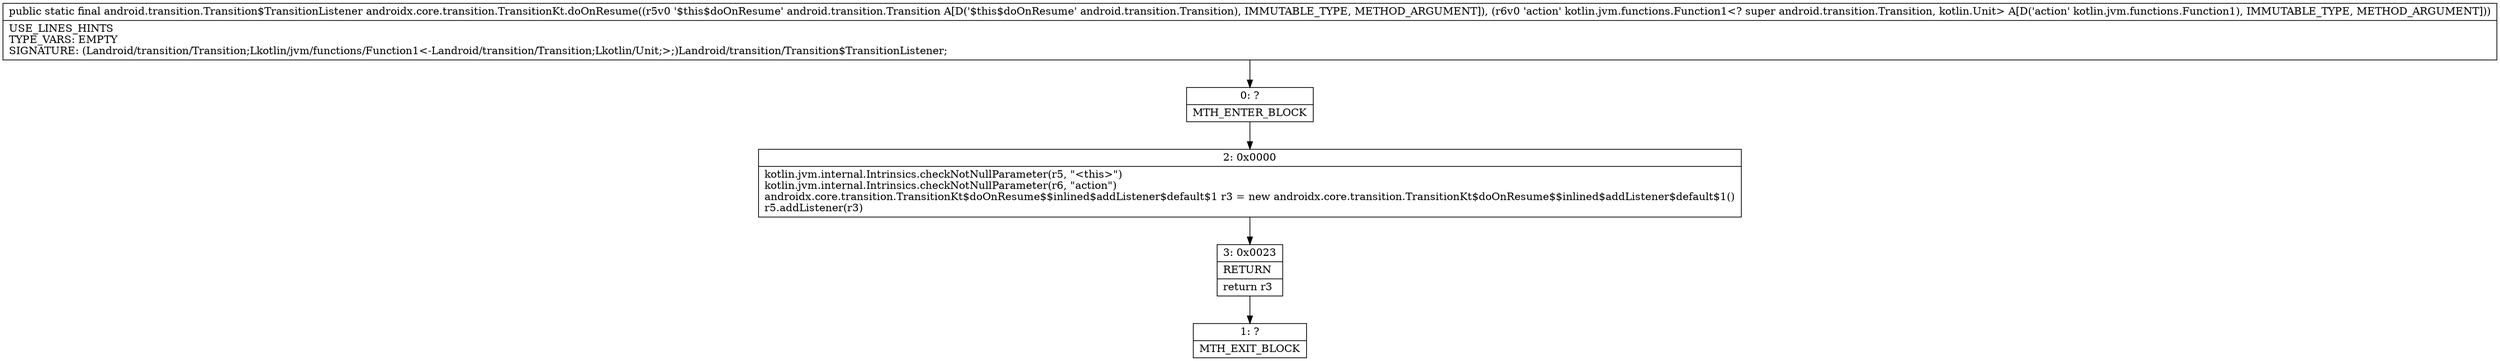 digraph "CFG forandroidx.core.transition.TransitionKt.doOnResume(Landroid\/transition\/Transition;Lkotlin\/jvm\/functions\/Function1;)Landroid\/transition\/Transition$TransitionListener;" {
Node_0 [shape=record,label="{0\:\ ?|MTH_ENTER_BLOCK\l}"];
Node_2 [shape=record,label="{2\:\ 0x0000|kotlin.jvm.internal.Intrinsics.checkNotNullParameter(r5, \"\<this\>\")\lkotlin.jvm.internal.Intrinsics.checkNotNullParameter(r6, \"action\")\landroidx.core.transition.TransitionKt$doOnResume$$inlined$addListener$default$1 r3 = new androidx.core.transition.TransitionKt$doOnResume$$inlined$addListener$default$1()\lr5.addListener(r3)\l}"];
Node_3 [shape=record,label="{3\:\ 0x0023|RETURN\l|return r3\l}"];
Node_1 [shape=record,label="{1\:\ ?|MTH_EXIT_BLOCK\l}"];
MethodNode[shape=record,label="{public static final android.transition.Transition$TransitionListener androidx.core.transition.TransitionKt.doOnResume((r5v0 '$this$doOnResume' android.transition.Transition A[D('$this$doOnResume' android.transition.Transition), IMMUTABLE_TYPE, METHOD_ARGUMENT]), (r6v0 'action' kotlin.jvm.functions.Function1\<? super android.transition.Transition, kotlin.Unit\> A[D('action' kotlin.jvm.functions.Function1), IMMUTABLE_TYPE, METHOD_ARGUMENT]))  | USE_LINES_HINTS\lTYPE_VARS: EMPTY\lSIGNATURE: (Landroid\/transition\/Transition;Lkotlin\/jvm\/functions\/Function1\<\-Landroid\/transition\/Transition;Lkotlin\/Unit;\>;)Landroid\/transition\/Transition$TransitionListener;\l}"];
MethodNode -> Node_0;Node_0 -> Node_2;
Node_2 -> Node_3;
Node_3 -> Node_1;
}

